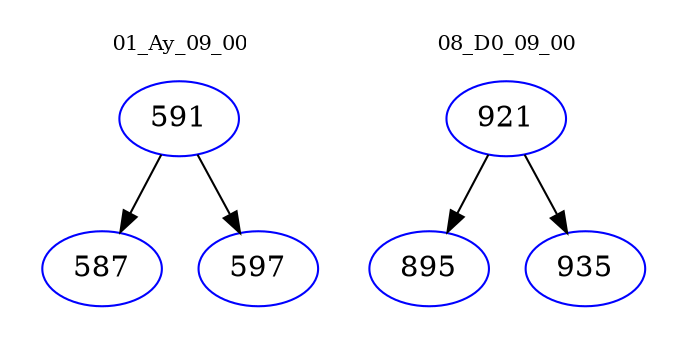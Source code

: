 digraph{
subgraph cluster_0 {
color = white
label = "01_Ay_09_00";
fontsize=10;
T0_591 [label="591", color="blue"]
T0_591 -> T0_587 [color="black"]
T0_587 [label="587", color="blue"]
T0_591 -> T0_597 [color="black"]
T0_597 [label="597", color="blue"]
}
subgraph cluster_1 {
color = white
label = "08_D0_09_00";
fontsize=10;
T1_921 [label="921", color="blue"]
T1_921 -> T1_895 [color="black"]
T1_895 [label="895", color="blue"]
T1_921 -> T1_935 [color="black"]
T1_935 [label="935", color="blue"]
}
}
